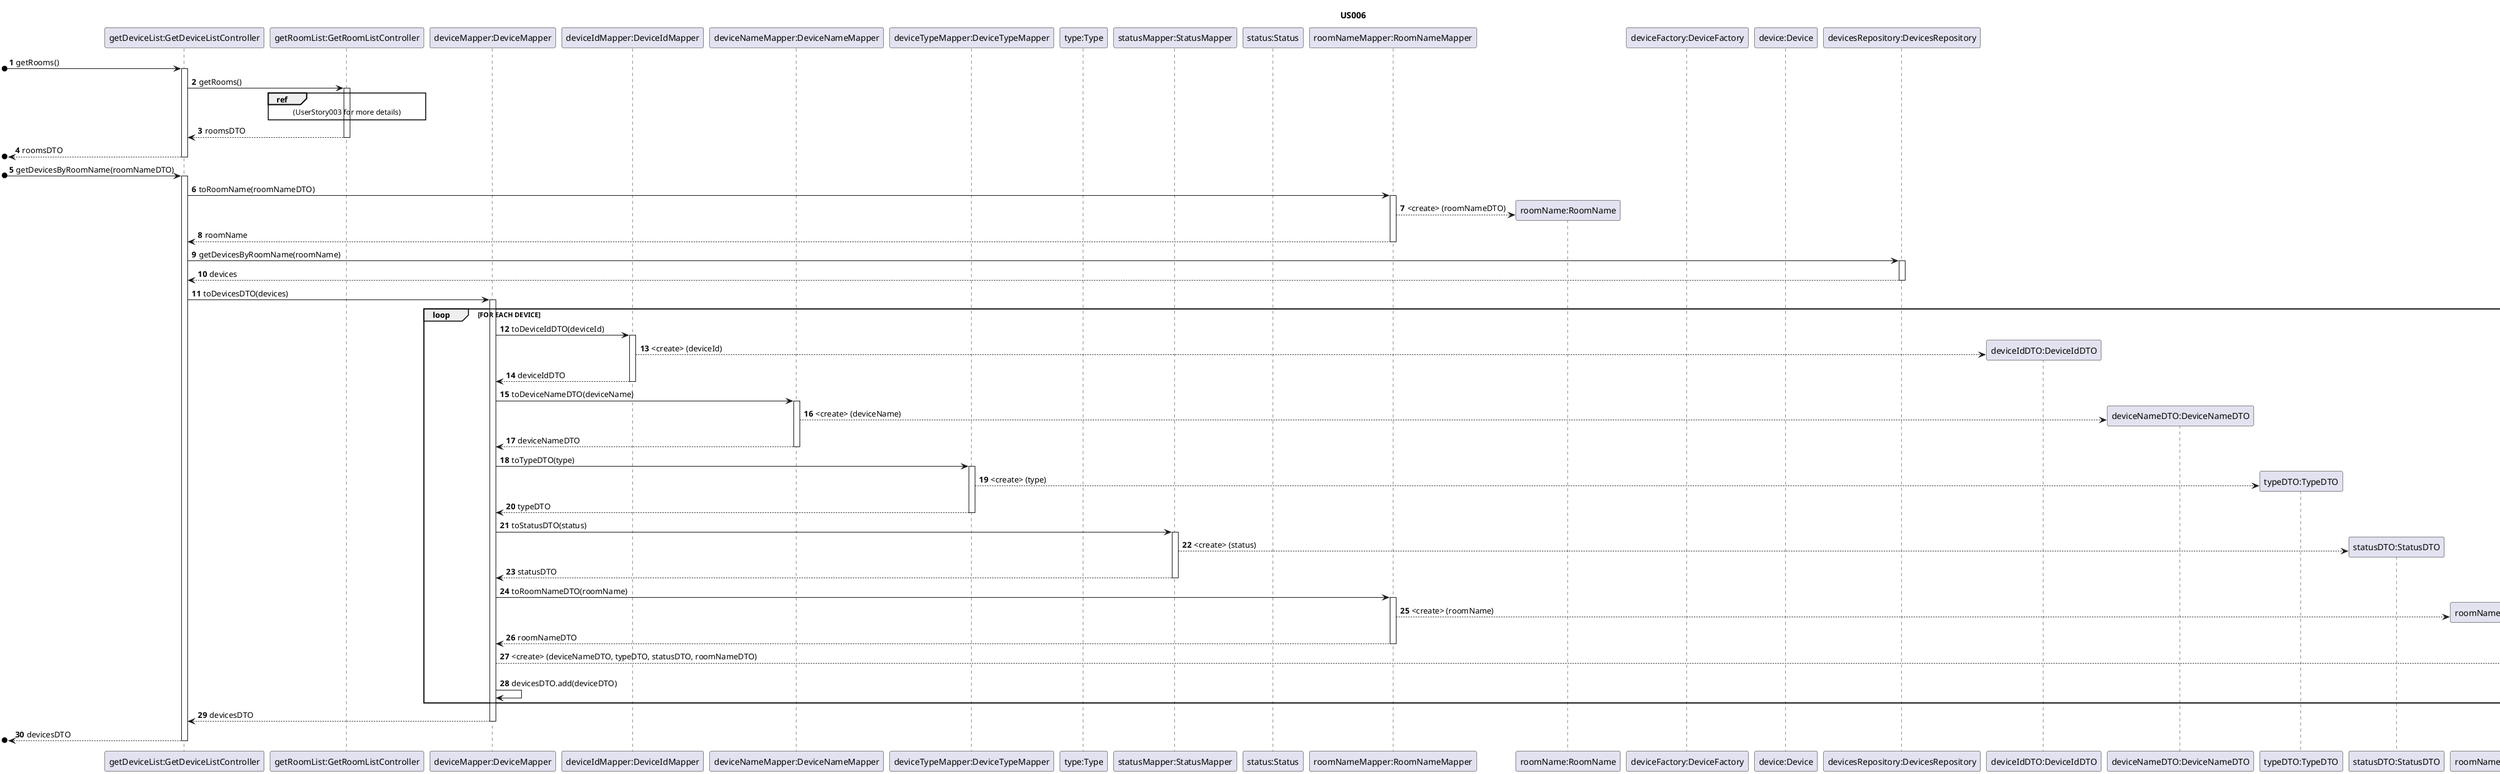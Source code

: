 @startuml
'https://plantuml.com/sequence-diagram

title US006

/'
As a Room Owner [or Power User, or Administrator], I want to get a list of all
devices in a room, so that I can configure them.
'/

autonumber

participant "getDeviceList:GetDeviceListController" as A
participant "getRoomList:GetRoomListController" as G
participant "devicesRepository:DevicesRepository" as DR
participant "deviceMapper:DeviceMapper" as M
participant "deviceIdMapper:DeviceIdMapper" as DIM
participant "deviceNameMapper:DeviceNameMapper" as DNM
participant "deviceTypeMapper:DeviceTypeMapper" as DTM
participant "type:Type" as T
participant "statusMapper:StatusMapper" as SM
participant "status:Status" as S
participant "roomNameMapper:RoomNameMapper" as RNM
participant "roomName:RoomName" as RN
participant "deviceFactory:DeviceFactory" as DF
participant "device:Device" as D
participant "deviceRepository:DeviceRepository" as DR
participant "deviceIdDTO:DeviceIdDTO" as DIDTO
participant "deviceNameDTO:DeviceNameDTO" as DNDTO
participant "typeDTO:TypeDTO" as TDTO
participant "statusDTO:StatusDTO" as SDTO
participant "roomNameDTO:RoomNameDTO" as RNDTO
participant "deviceDTO:DeviceDTO" as DTO


[o->A : getRooms()
activate A
A->G : getRooms()
activate G
ref over G : (UserStory003 for more details)
G-->A : roomsDTO
deactivate G
[o<--A : roomsDTO
deactivate A

[o->A : getDevicesByRoomName(roomNameDTO)
activate A
A -> RNM : toRoomName(roomNameDTO)
activate RNM
RNM --> RN** : <create> (roomNameDTO)
RNM --> A : roomName
deactivate RNM


A -> DR : getDevicesByRoomName(roomName)
activate DR
DR --> A : devices
deactivate DR

A -> M : toDevicesDTO(devices)
activate M
loop FOR EACH DEVICE
M -> DIM : toDeviceIdDTO(deviceId)
activate DIM
DIM --> DIDTO** : <create> (deviceId)
DIM --> M : deviceIdDTO
deactivate DIM
M -> DNM : toDeviceNameDTO(deviceName)
activate DNM
DNM --> DNDTO** : <create> (deviceName)
DNM --> M : deviceNameDTO
deactivate DNM
M -> DTM : toTypeDTO(type)
activate DTM
DTM --> TDTO** : <create> (type)
DTM --> M : typeDTO
deactivate DTM
M -> SM : toStatusDTO(status)
activate SM
SM --> SDTO** : <create> (status)
SM --> M : statusDTO
deactivate SM
M -> RNM : toRoomNameDTO(roomName)
activate RNM
RNM --> RNDTO** : <create> (roomName)
RNM --> M : roomNameDTO
deactivate RNM
M --> DTO** : <create> (deviceNameDTO, typeDTO, statusDTO, roomNameDTO)
M -> M : devicesDTO.add(deviceDTO)
end
M --> A : devicesDTO
deactivate M
[o<--A : devicesDTO
deactivate A








@enduml